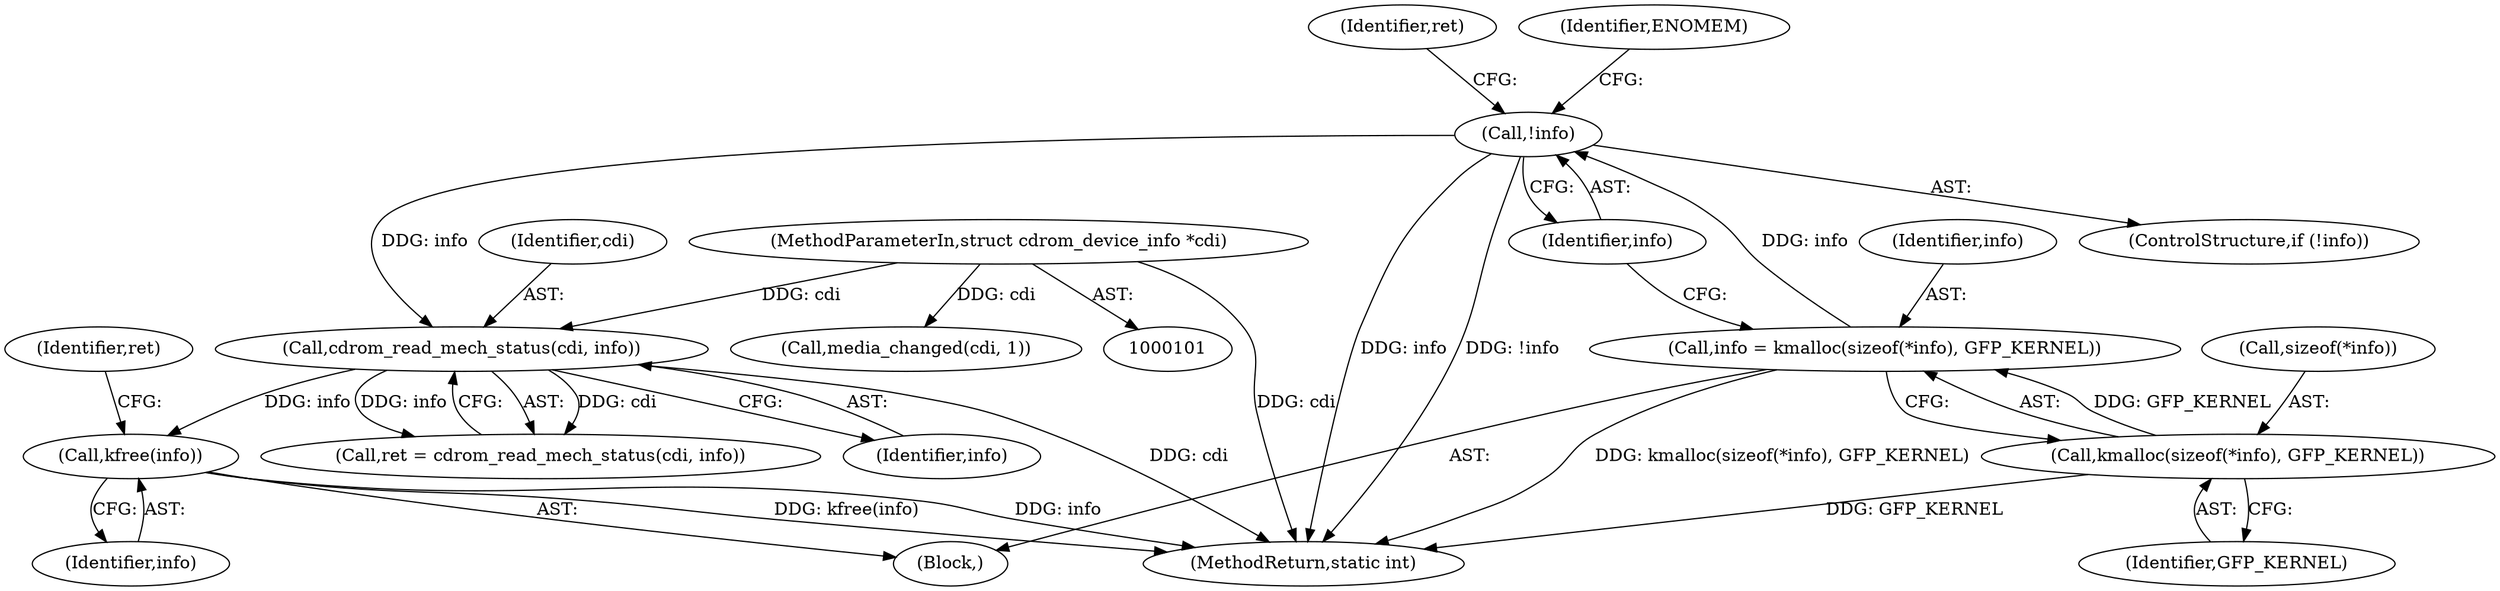 digraph "0_linux_9de4ee40547fd315d4a0ed1dd15a2fa3559ad707@API" {
"1000170" [label="(Call,kfree(info))"];
"1000155" [label="(Call,cdrom_read_mech_status(cdi, info))"];
"1000102" [label="(MethodParameterIn,struct cdrom_device_info *cdi)"];
"1000148" [label="(Call,!info)"];
"1000140" [label="(Call,info = kmalloc(sizeof(*info), GFP_KERNEL))"];
"1000142" [label="(Call,kmalloc(sizeof(*info), GFP_KERNEL))"];
"1000157" [label="(Identifier,info)"];
"1000154" [label="(Identifier,ret)"];
"1000141" [label="(Identifier,info)"];
"1000142" [label="(Call,kmalloc(sizeof(*info), GFP_KERNEL))"];
"1000140" [label="(Call,info = kmalloc(sizeof(*info), GFP_KERNEL))"];
"1000153" [label="(Call,ret = cdrom_read_mech_status(cdi, info))"];
"1000156" [label="(Identifier,cdi)"];
"1000155" [label="(Call,cdrom_read_mech_status(cdi, info))"];
"1000173" [label="(Identifier,ret)"];
"1000170" [label="(Call,kfree(info))"];
"1000147" [label="(ControlStructure,if (!info))"];
"1000174" [label="(MethodReturn,static int)"];
"1000149" [label="(Identifier,info)"];
"1000104" [label="(Block,)"];
"1000152" [label="(Identifier,ENOMEM)"];
"1000126" [label="(Call,media_changed(cdi, 1))"];
"1000102" [label="(MethodParameterIn,struct cdrom_device_info *cdi)"];
"1000148" [label="(Call,!info)"];
"1000171" [label="(Identifier,info)"];
"1000146" [label="(Identifier,GFP_KERNEL)"];
"1000143" [label="(Call,sizeof(*info))"];
"1000170" -> "1000104"  [label="AST: "];
"1000170" -> "1000171"  [label="CFG: "];
"1000171" -> "1000170"  [label="AST: "];
"1000173" -> "1000170"  [label="CFG: "];
"1000170" -> "1000174"  [label="DDG: kfree(info)"];
"1000170" -> "1000174"  [label="DDG: info"];
"1000155" -> "1000170"  [label="DDG: info"];
"1000155" -> "1000153"  [label="AST: "];
"1000155" -> "1000157"  [label="CFG: "];
"1000156" -> "1000155"  [label="AST: "];
"1000157" -> "1000155"  [label="AST: "];
"1000153" -> "1000155"  [label="CFG: "];
"1000155" -> "1000174"  [label="DDG: cdi"];
"1000155" -> "1000153"  [label="DDG: cdi"];
"1000155" -> "1000153"  [label="DDG: info"];
"1000102" -> "1000155"  [label="DDG: cdi"];
"1000148" -> "1000155"  [label="DDG: info"];
"1000102" -> "1000101"  [label="AST: "];
"1000102" -> "1000174"  [label="DDG: cdi"];
"1000102" -> "1000126"  [label="DDG: cdi"];
"1000148" -> "1000147"  [label="AST: "];
"1000148" -> "1000149"  [label="CFG: "];
"1000149" -> "1000148"  [label="AST: "];
"1000152" -> "1000148"  [label="CFG: "];
"1000154" -> "1000148"  [label="CFG: "];
"1000148" -> "1000174"  [label="DDG: info"];
"1000148" -> "1000174"  [label="DDG: !info"];
"1000140" -> "1000148"  [label="DDG: info"];
"1000140" -> "1000104"  [label="AST: "];
"1000140" -> "1000142"  [label="CFG: "];
"1000141" -> "1000140"  [label="AST: "];
"1000142" -> "1000140"  [label="AST: "];
"1000149" -> "1000140"  [label="CFG: "];
"1000140" -> "1000174"  [label="DDG: kmalloc(sizeof(*info), GFP_KERNEL)"];
"1000142" -> "1000140"  [label="DDG: GFP_KERNEL"];
"1000142" -> "1000146"  [label="CFG: "];
"1000143" -> "1000142"  [label="AST: "];
"1000146" -> "1000142"  [label="AST: "];
"1000142" -> "1000174"  [label="DDG: GFP_KERNEL"];
}
